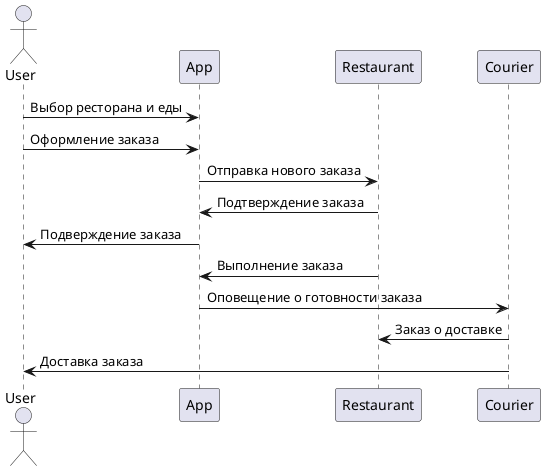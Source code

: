 @startuml
actor User
participant "App" as App
participant "Restaurant" as Restaurant
participant "Courier" as Courier

User -> App: Выбор ресторана и еды
User -> App: Оформление заказа
App -> Restaurant: Отправка нового заказа
Restaurant -> App: Подтверждение заказа
App -> User: Подверждение заказа
Restaurant -> App: Выполнение заказа
App -> Courier: Оповещение о готовности заказа
Courier -> Restaurant: Заказ о доставке
Courier -> User: Доставка заказа
@enduml